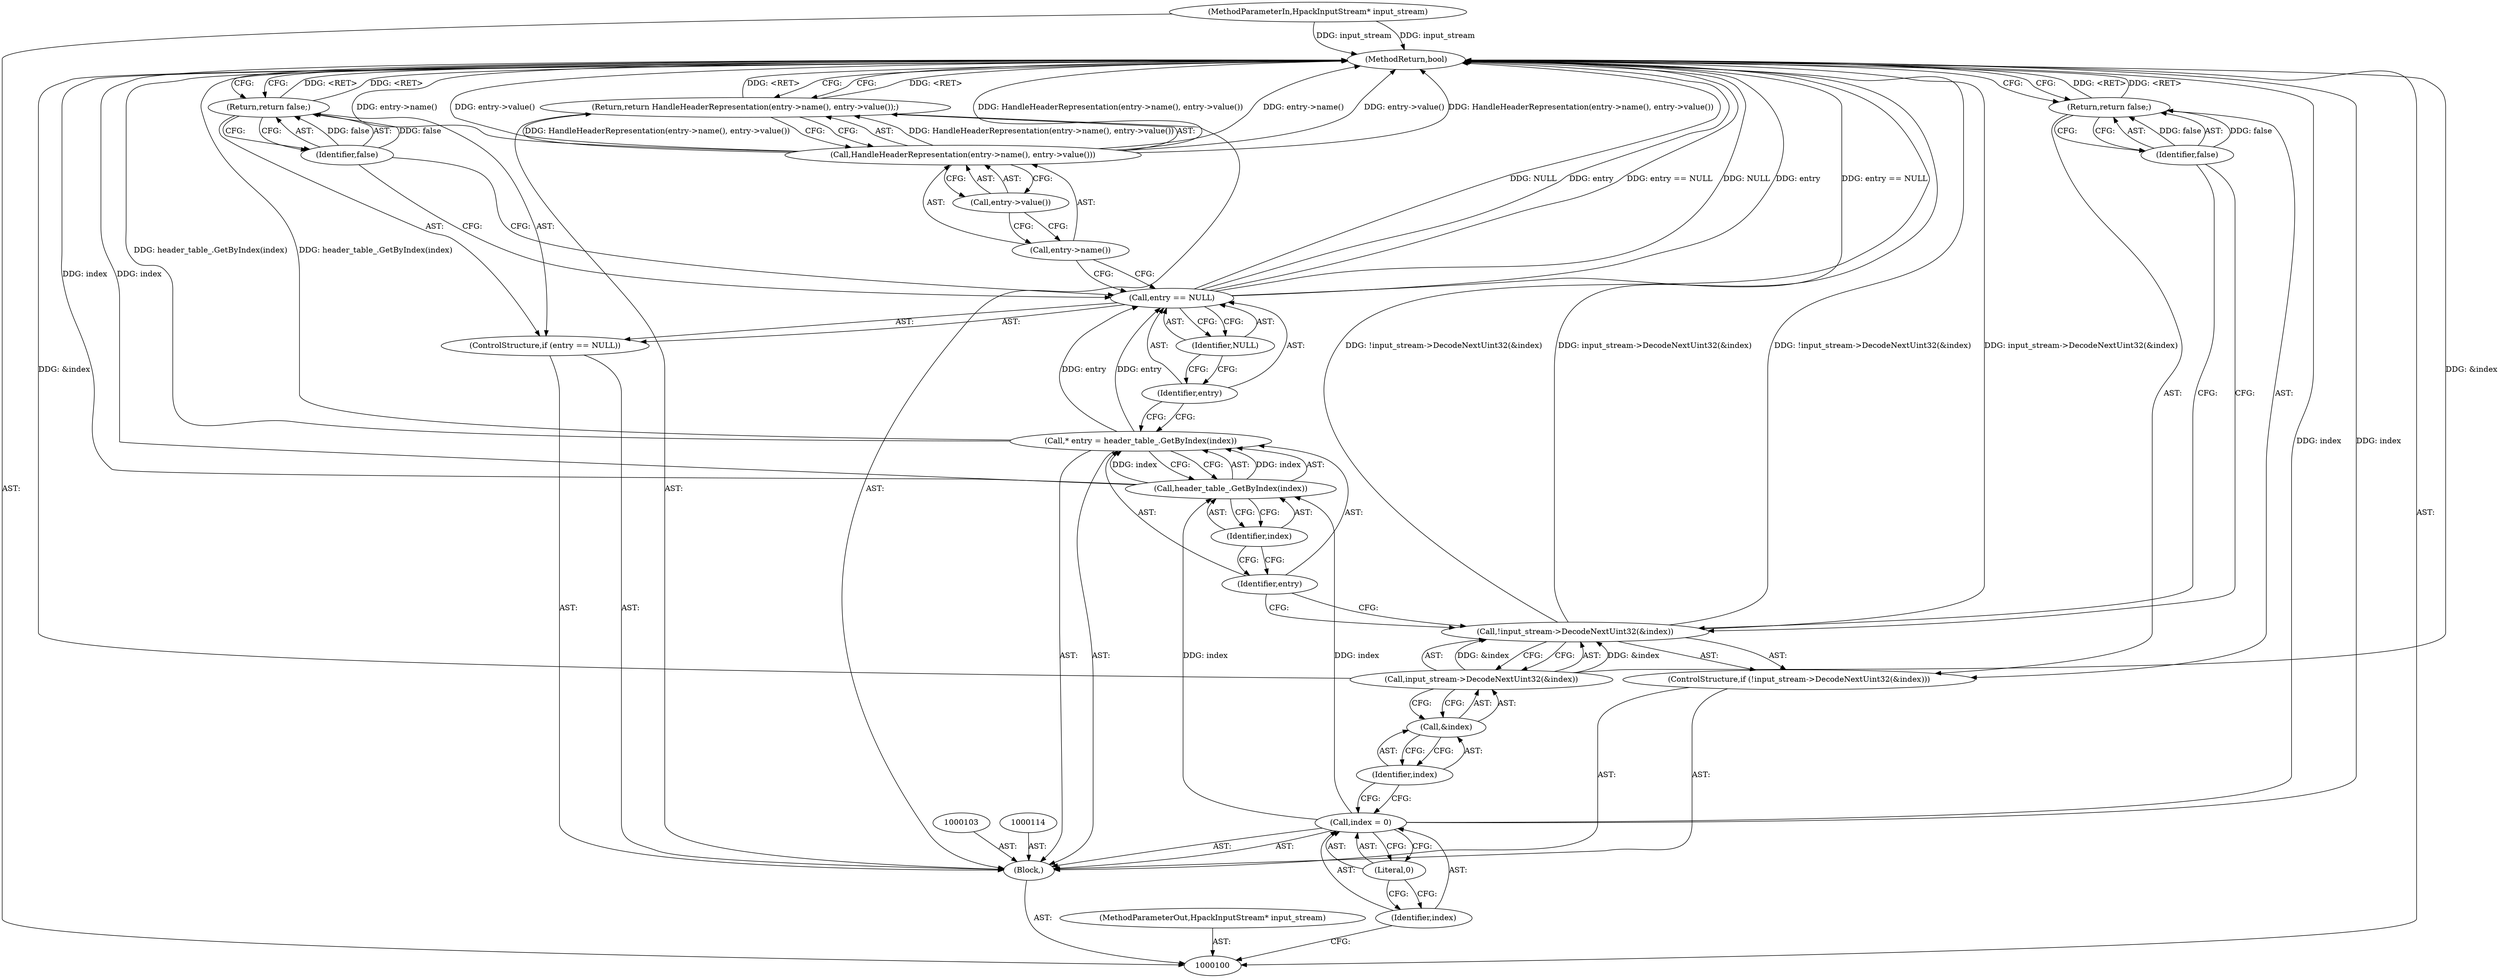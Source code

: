 digraph "0_Chrome_37f06e622f3122a0f456fa8017d832f7e08b7457" {
"1000129" [label="(MethodReturn,bool)"];
"1000101" [label="(MethodParameterIn,HpackInputStream* input_stream)"];
"1000175" [label="(MethodParameterOut,HpackInputStream* input_stream)"];
"1000102" [label="(Block,)"];
"1000125" [label="(Return,return HandleHeaderRepresentation(entry->name(), entry->value());)"];
"1000127" [label="(Call,entry->name())"];
"1000128" [label="(Call,entry->value())"];
"1000126" [label="(Call,HandleHeaderRepresentation(entry->name(), entry->value()))"];
"1000106" [label="(Literal,0)"];
"1000104" [label="(Call,index = 0)"];
"1000105" [label="(Identifier,index)"];
"1000107" [label="(ControlStructure,if (!input_stream->DecodeNextUint32(&index)))"];
"1000110" [label="(Call,&index)"];
"1000111" [label="(Identifier,index)"];
"1000108" [label="(Call,!input_stream->DecodeNextUint32(&index))"];
"1000109" [label="(Call,input_stream->DecodeNextUint32(&index))"];
"1000113" [label="(Identifier,false)"];
"1000112" [label="(Return,return false;)"];
"1000115" [label="(Call,* entry = header_table_.GetByIndex(index))"];
"1000116" [label="(Identifier,entry)"];
"1000117" [label="(Call,header_table_.GetByIndex(index))"];
"1000118" [label="(Identifier,index)"];
"1000122" [label="(Identifier,NULL)"];
"1000119" [label="(ControlStructure,if (entry == NULL))"];
"1000120" [label="(Call,entry == NULL)"];
"1000121" [label="(Identifier,entry)"];
"1000124" [label="(Identifier,false)"];
"1000123" [label="(Return,return false;)"];
"1000129" -> "1000100"  [label="AST: "];
"1000129" -> "1000112"  [label="CFG: "];
"1000129" -> "1000123"  [label="CFG: "];
"1000129" -> "1000125"  [label="CFG: "];
"1000112" -> "1000129"  [label="DDG: <RET>"];
"1000125" -> "1000129"  [label="DDG: <RET>"];
"1000115" -> "1000129"  [label="DDG: header_table_.GetByIndex(index)"];
"1000126" -> "1000129"  [label="DDG: HandleHeaderRepresentation(entry->name(), entry->value())"];
"1000126" -> "1000129"  [label="DDG: entry->name()"];
"1000126" -> "1000129"  [label="DDG: entry->value()"];
"1000108" -> "1000129"  [label="DDG: !input_stream->DecodeNextUint32(&index)"];
"1000108" -> "1000129"  [label="DDG: input_stream->DecodeNextUint32(&index)"];
"1000104" -> "1000129"  [label="DDG: index"];
"1000117" -> "1000129"  [label="DDG: index"];
"1000120" -> "1000129"  [label="DDG: NULL"];
"1000120" -> "1000129"  [label="DDG: entry"];
"1000120" -> "1000129"  [label="DDG: entry == NULL"];
"1000101" -> "1000129"  [label="DDG: input_stream"];
"1000109" -> "1000129"  [label="DDG: &index"];
"1000123" -> "1000129"  [label="DDG: <RET>"];
"1000101" -> "1000100"  [label="AST: "];
"1000101" -> "1000129"  [label="DDG: input_stream"];
"1000175" -> "1000100"  [label="AST: "];
"1000102" -> "1000100"  [label="AST: "];
"1000103" -> "1000102"  [label="AST: "];
"1000104" -> "1000102"  [label="AST: "];
"1000107" -> "1000102"  [label="AST: "];
"1000114" -> "1000102"  [label="AST: "];
"1000115" -> "1000102"  [label="AST: "];
"1000119" -> "1000102"  [label="AST: "];
"1000125" -> "1000102"  [label="AST: "];
"1000125" -> "1000102"  [label="AST: "];
"1000125" -> "1000126"  [label="CFG: "];
"1000126" -> "1000125"  [label="AST: "];
"1000129" -> "1000125"  [label="CFG: "];
"1000125" -> "1000129"  [label="DDG: <RET>"];
"1000126" -> "1000125"  [label="DDG: HandleHeaderRepresentation(entry->name(), entry->value())"];
"1000127" -> "1000126"  [label="AST: "];
"1000127" -> "1000120"  [label="CFG: "];
"1000128" -> "1000127"  [label="CFG: "];
"1000128" -> "1000126"  [label="AST: "];
"1000128" -> "1000127"  [label="CFG: "];
"1000126" -> "1000128"  [label="CFG: "];
"1000126" -> "1000125"  [label="AST: "];
"1000126" -> "1000128"  [label="CFG: "];
"1000127" -> "1000126"  [label="AST: "];
"1000128" -> "1000126"  [label="AST: "];
"1000125" -> "1000126"  [label="CFG: "];
"1000126" -> "1000129"  [label="DDG: HandleHeaderRepresentation(entry->name(), entry->value())"];
"1000126" -> "1000129"  [label="DDG: entry->name()"];
"1000126" -> "1000129"  [label="DDG: entry->value()"];
"1000126" -> "1000125"  [label="DDG: HandleHeaderRepresentation(entry->name(), entry->value())"];
"1000106" -> "1000104"  [label="AST: "];
"1000106" -> "1000105"  [label="CFG: "];
"1000104" -> "1000106"  [label="CFG: "];
"1000104" -> "1000102"  [label="AST: "];
"1000104" -> "1000106"  [label="CFG: "];
"1000105" -> "1000104"  [label="AST: "];
"1000106" -> "1000104"  [label="AST: "];
"1000111" -> "1000104"  [label="CFG: "];
"1000104" -> "1000129"  [label="DDG: index"];
"1000104" -> "1000117"  [label="DDG: index"];
"1000105" -> "1000104"  [label="AST: "];
"1000105" -> "1000100"  [label="CFG: "];
"1000106" -> "1000105"  [label="CFG: "];
"1000107" -> "1000102"  [label="AST: "];
"1000108" -> "1000107"  [label="AST: "];
"1000112" -> "1000107"  [label="AST: "];
"1000110" -> "1000109"  [label="AST: "];
"1000110" -> "1000111"  [label="CFG: "];
"1000111" -> "1000110"  [label="AST: "];
"1000109" -> "1000110"  [label="CFG: "];
"1000111" -> "1000110"  [label="AST: "];
"1000111" -> "1000104"  [label="CFG: "];
"1000110" -> "1000111"  [label="CFG: "];
"1000108" -> "1000107"  [label="AST: "];
"1000108" -> "1000109"  [label="CFG: "];
"1000109" -> "1000108"  [label="AST: "];
"1000113" -> "1000108"  [label="CFG: "];
"1000116" -> "1000108"  [label="CFG: "];
"1000108" -> "1000129"  [label="DDG: !input_stream->DecodeNextUint32(&index)"];
"1000108" -> "1000129"  [label="DDG: input_stream->DecodeNextUint32(&index)"];
"1000109" -> "1000108"  [label="DDG: &index"];
"1000109" -> "1000108"  [label="AST: "];
"1000109" -> "1000110"  [label="CFG: "];
"1000110" -> "1000109"  [label="AST: "];
"1000108" -> "1000109"  [label="CFG: "];
"1000109" -> "1000129"  [label="DDG: &index"];
"1000109" -> "1000108"  [label="DDG: &index"];
"1000113" -> "1000112"  [label="AST: "];
"1000113" -> "1000108"  [label="CFG: "];
"1000112" -> "1000113"  [label="CFG: "];
"1000113" -> "1000112"  [label="DDG: false"];
"1000112" -> "1000107"  [label="AST: "];
"1000112" -> "1000113"  [label="CFG: "];
"1000113" -> "1000112"  [label="AST: "];
"1000129" -> "1000112"  [label="CFG: "];
"1000112" -> "1000129"  [label="DDG: <RET>"];
"1000113" -> "1000112"  [label="DDG: false"];
"1000115" -> "1000102"  [label="AST: "];
"1000115" -> "1000117"  [label="CFG: "];
"1000116" -> "1000115"  [label="AST: "];
"1000117" -> "1000115"  [label="AST: "];
"1000121" -> "1000115"  [label="CFG: "];
"1000115" -> "1000129"  [label="DDG: header_table_.GetByIndex(index)"];
"1000117" -> "1000115"  [label="DDG: index"];
"1000115" -> "1000120"  [label="DDG: entry"];
"1000116" -> "1000115"  [label="AST: "];
"1000116" -> "1000108"  [label="CFG: "];
"1000118" -> "1000116"  [label="CFG: "];
"1000117" -> "1000115"  [label="AST: "];
"1000117" -> "1000118"  [label="CFG: "];
"1000118" -> "1000117"  [label="AST: "];
"1000115" -> "1000117"  [label="CFG: "];
"1000117" -> "1000129"  [label="DDG: index"];
"1000117" -> "1000115"  [label="DDG: index"];
"1000104" -> "1000117"  [label="DDG: index"];
"1000118" -> "1000117"  [label="AST: "];
"1000118" -> "1000116"  [label="CFG: "];
"1000117" -> "1000118"  [label="CFG: "];
"1000122" -> "1000120"  [label="AST: "];
"1000122" -> "1000121"  [label="CFG: "];
"1000120" -> "1000122"  [label="CFG: "];
"1000119" -> "1000102"  [label="AST: "];
"1000120" -> "1000119"  [label="AST: "];
"1000123" -> "1000119"  [label="AST: "];
"1000120" -> "1000119"  [label="AST: "];
"1000120" -> "1000122"  [label="CFG: "];
"1000121" -> "1000120"  [label="AST: "];
"1000122" -> "1000120"  [label="AST: "];
"1000124" -> "1000120"  [label="CFG: "];
"1000127" -> "1000120"  [label="CFG: "];
"1000120" -> "1000129"  [label="DDG: NULL"];
"1000120" -> "1000129"  [label="DDG: entry"];
"1000120" -> "1000129"  [label="DDG: entry == NULL"];
"1000115" -> "1000120"  [label="DDG: entry"];
"1000121" -> "1000120"  [label="AST: "];
"1000121" -> "1000115"  [label="CFG: "];
"1000122" -> "1000121"  [label="CFG: "];
"1000124" -> "1000123"  [label="AST: "];
"1000124" -> "1000120"  [label="CFG: "];
"1000123" -> "1000124"  [label="CFG: "];
"1000124" -> "1000123"  [label="DDG: false"];
"1000123" -> "1000119"  [label="AST: "];
"1000123" -> "1000124"  [label="CFG: "];
"1000124" -> "1000123"  [label="AST: "];
"1000129" -> "1000123"  [label="CFG: "];
"1000123" -> "1000129"  [label="DDG: <RET>"];
"1000124" -> "1000123"  [label="DDG: false"];
}
